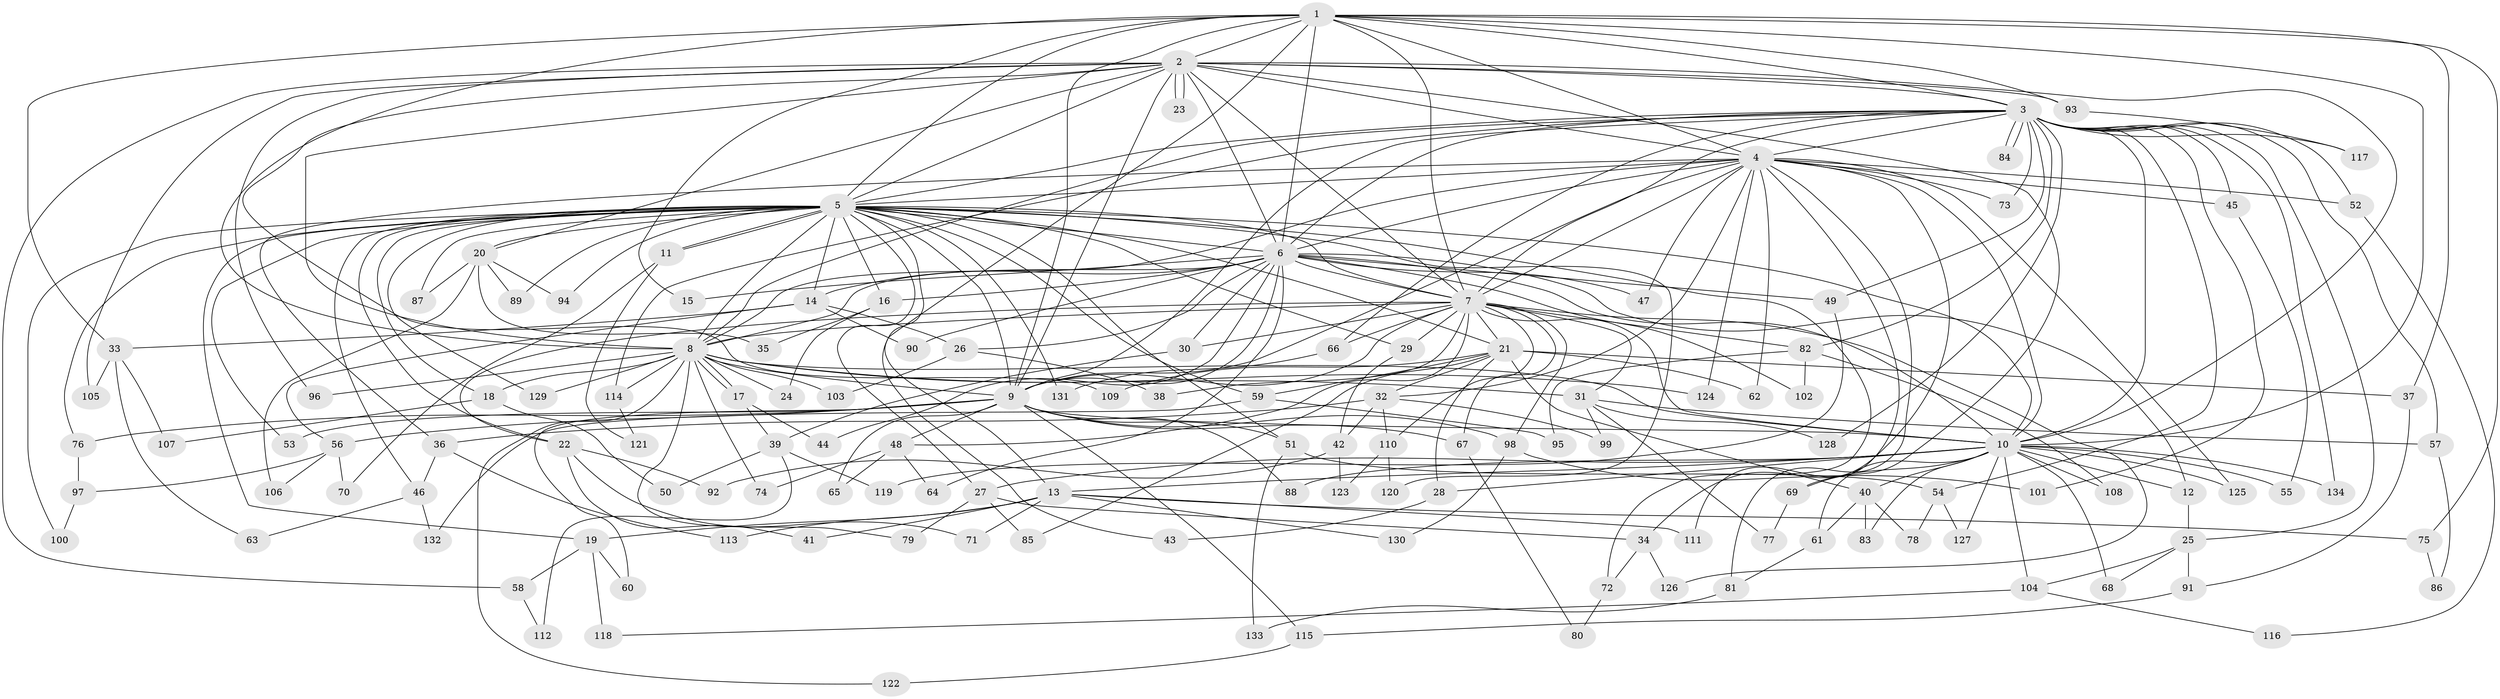// Generated by graph-tools (version 1.1) at 2025/13/03/09/25 04:13:45]
// undirected, 134 vertices, 293 edges
graph export_dot {
graph [start="1"]
  node [color=gray90,style=filled];
  1;
  2;
  3;
  4;
  5;
  6;
  7;
  8;
  9;
  10;
  11;
  12;
  13;
  14;
  15;
  16;
  17;
  18;
  19;
  20;
  21;
  22;
  23;
  24;
  25;
  26;
  27;
  28;
  29;
  30;
  31;
  32;
  33;
  34;
  35;
  36;
  37;
  38;
  39;
  40;
  41;
  42;
  43;
  44;
  45;
  46;
  47;
  48;
  49;
  50;
  51;
  52;
  53;
  54;
  55;
  56;
  57;
  58;
  59;
  60;
  61;
  62;
  63;
  64;
  65;
  66;
  67;
  68;
  69;
  70;
  71;
  72;
  73;
  74;
  75;
  76;
  77;
  78;
  79;
  80;
  81;
  82;
  83;
  84;
  85;
  86;
  87;
  88;
  89;
  90;
  91;
  92;
  93;
  94;
  95;
  96;
  97;
  98;
  99;
  100;
  101;
  102;
  103;
  104;
  105;
  106;
  107;
  108;
  109;
  110;
  111;
  112;
  113;
  114;
  115;
  116;
  117;
  118;
  119;
  120;
  121;
  122;
  123;
  124;
  125;
  126;
  127;
  128;
  129;
  130;
  131;
  132;
  133;
  134;
  1 -- 2;
  1 -- 3;
  1 -- 4;
  1 -- 5;
  1 -- 6;
  1 -- 7;
  1 -- 8;
  1 -- 9;
  1 -- 10;
  1 -- 15;
  1 -- 33;
  1 -- 37;
  1 -- 43;
  1 -- 75;
  1 -- 93;
  2 -- 3;
  2 -- 4;
  2 -- 5;
  2 -- 6;
  2 -- 7;
  2 -- 8;
  2 -- 9;
  2 -- 10;
  2 -- 20;
  2 -- 23;
  2 -- 23;
  2 -- 58;
  2 -- 69;
  2 -- 93;
  2 -- 96;
  2 -- 105;
  2 -- 109;
  3 -- 4;
  3 -- 5;
  3 -- 6;
  3 -- 7;
  3 -- 8;
  3 -- 9;
  3 -- 10;
  3 -- 25;
  3 -- 45;
  3 -- 49;
  3 -- 52;
  3 -- 54;
  3 -- 57;
  3 -- 66;
  3 -- 73;
  3 -- 82;
  3 -- 84;
  3 -- 84;
  3 -- 101;
  3 -- 114;
  3 -- 117;
  3 -- 128;
  3 -- 134;
  4 -- 5;
  4 -- 6;
  4 -- 7;
  4 -- 8;
  4 -- 9;
  4 -- 10;
  4 -- 32;
  4 -- 34;
  4 -- 36;
  4 -- 45;
  4 -- 47;
  4 -- 52;
  4 -- 62;
  4 -- 73;
  4 -- 81;
  4 -- 111;
  4 -- 124;
  4 -- 125;
  5 -- 6;
  5 -- 7;
  5 -- 8;
  5 -- 9;
  5 -- 10;
  5 -- 11;
  5 -- 11;
  5 -- 13;
  5 -- 14;
  5 -- 16;
  5 -- 18;
  5 -- 19;
  5 -- 20;
  5 -- 21;
  5 -- 22;
  5 -- 27;
  5 -- 29;
  5 -- 46;
  5 -- 51;
  5 -- 53;
  5 -- 59;
  5 -- 72;
  5 -- 76;
  5 -- 87;
  5 -- 89;
  5 -- 94;
  5 -- 100;
  5 -- 120;
  5 -- 129;
  5 -- 131;
  6 -- 7;
  6 -- 8;
  6 -- 9;
  6 -- 10;
  6 -- 12;
  6 -- 14;
  6 -- 15;
  6 -- 16;
  6 -- 26;
  6 -- 30;
  6 -- 44;
  6 -- 47;
  6 -- 49;
  6 -- 64;
  6 -- 90;
  6 -- 102;
  7 -- 8;
  7 -- 9;
  7 -- 10;
  7 -- 21;
  7 -- 22;
  7 -- 29;
  7 -- 30;
  7 -- 31;
  7 -- 38;
  7 -- 48;
  7 -- 66;
  7 -- 67;
  7 -- 82;
  7 -- 98;
  7 -- 110;
  7 -- 126;
  8 -- 9;
  8 -- 10;
  8 -- 17;
  8 -- 17;
  8 -- 18;
  8 -- 24;
  8 -- 31;
  8 -- 74;
  8 -- 79;
  8 -- 96;
  8 -- 103;
  8 -- 114;
  8 -- 122;
  8 -- 124;
  8 -- 129;
  9 -- 10;
  9 -- 48;
  9 -- 51;
  9 -- 53;
  9 -- 56;
  9 -- 60;
  9 -- 65;
  9 -- 67;
  9 -- 76;
  9 -- 88;
  9 -- 98;
  9 -- 115;
  10 -- 12;
  10 -- 13;
  10 -- 27;
  10 -- 28;
  10 -- 40;
  10 -- 55;
  10 -- 61;
  10 -- 68;
  10 -- 69;
  10 -- 83;
  10 -- 88;
  10 -- 104;
  10 -- 108;
  10 -- 125;
  10 -- 127;
  10 -- 134;
  11 -- 70;
  11 -- 121;
  12 -- 25;
  13 -- 19;
  13 -- 41;
  13 -- 71;
  13 -- 75;
  13 -- 111;
  13 -- 113;
  13 -- 130;
  14 -- 26;
  14 -- 33;
  14 -- 56;
  14 -- 90;
  16 -- 24;
  16 -- 35;
  17 -- 39;
  17 -- 44;
  18 -- 50;
  18 -- 107;
  19 -- 58;
  19 -- 60;
  19 -- 118;
  20 -- 35;
  20 -- 87;
  20 -- 89;
  20 -- 94;
  20 -- 106;
  21 -- 28;
  21 -- 32;
  21 -- 37;
  21 -- 40;
  21 -- 59;
  21 -- 62;
  21 -- 85;
  21 -- 109;
  22 -- 41;
  22 -- 71;
  22 -- 92;
  25 -- 68;
  25 -- 91;
  25 -- 104;
  26 -- 38;
  26 -- 103;
  27 -- 34;
  27 -- 79;
  27 -- 85;
  28 -- 43;
  29 -- 42;
  30 -- 39;
  31 -- 57;
  31 -- 77;
  31 -- 99;
  31 -- 128;
  32 -- 36;
  32 -- 42;
  32 -- 99;
  32 -- 110;
  33 -- 63;
  33 -- 105;
  33 -- 107;
  34 -- 72;
  34 -- 126;
  36 -- 46;
  36 -- 113;
  37 -- 91;
  39 -- 50;
  39 -- 112;
  39 -- 119;
  40 -- 61;
  40 -- 78;
  40 -- 83;
  42 -- 92;
  42 -- 123;
  45 -- 55;
  46 -- 63;
  46 -- 132;
  48 -- 64;
  48 -- 65;
  48 -- 74;
  49 -- 119;
  51 -- 54;
  51 -- 133;
  52 -- 116;
  54 -- 78;
  54 -- 127;
  56 -- 70;
  56 -- 97;
  56 -- 106;
  57 -- 86;
  58 -- 112;
  59 -- 95;
  59 -- 132;
  61 -- 81;
  66 -- 131;
  67 -- 80;
  69 -- 77;
  72 -- 80;
  75 -- 86;
  76 -- 97;
  81 -- 133;
  82 -- 95;
  82 -- 102;
  82 -- 108;
  91 -- 115;
  93 -- 117;
  97 -- 100;
  98 -- 101;
  98 -- 130;
  104 -- 116;
  104 -- 118;
  110 -- 120;
  110 -- 123;
  114 -- 121;
  115 -- 122;
}

